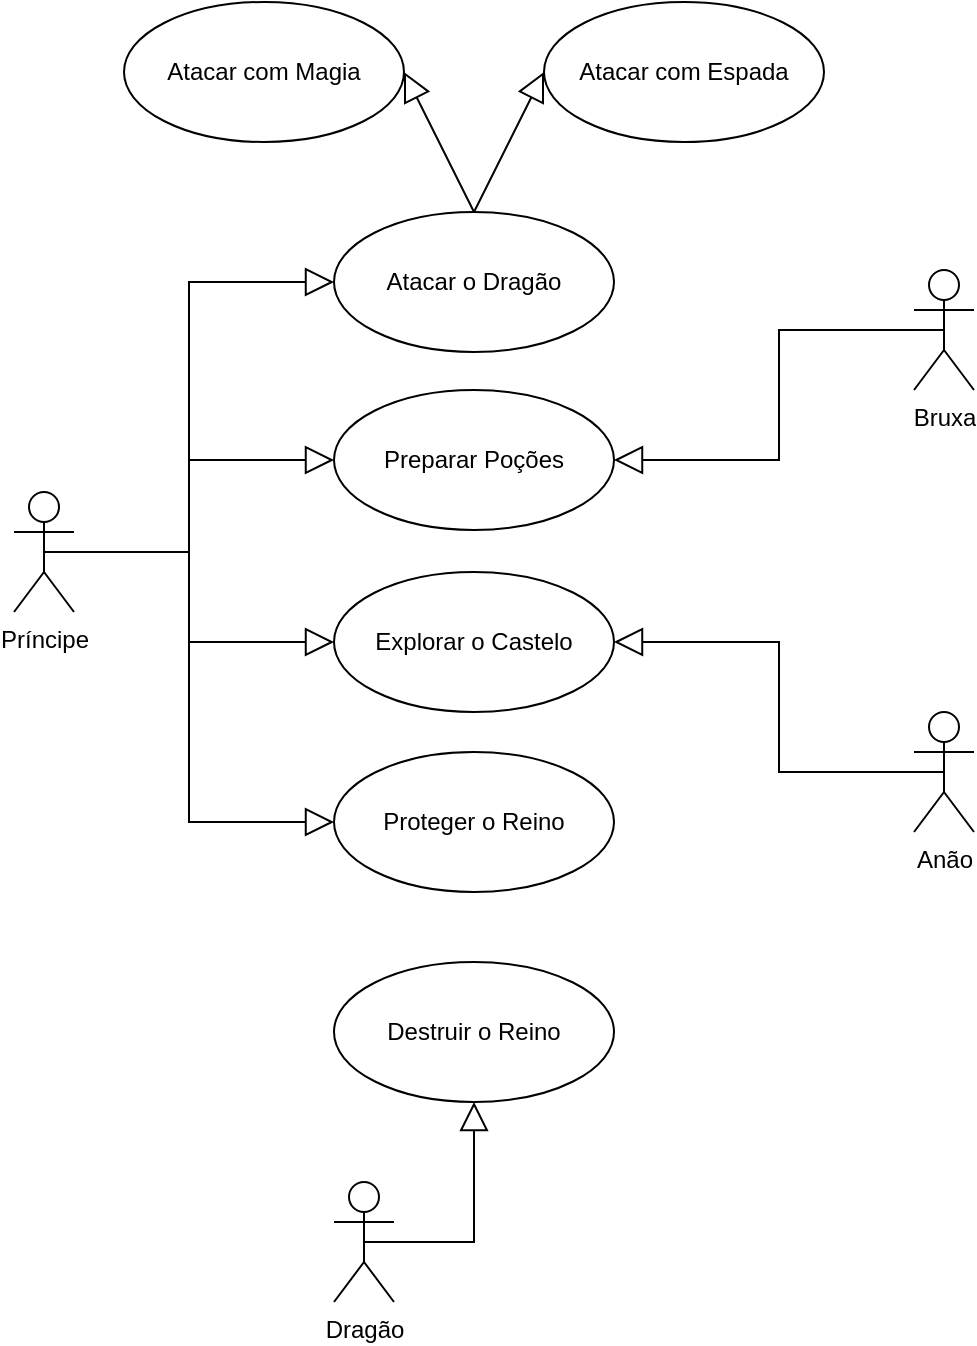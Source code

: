 <mxfile version="23.1.7" type="github">
  <diagram name="Página-1" id="avC786zAL0bjuAzoOXUr">
    <mxGraphModel dx="1434" dy="790" grid="1" gridSize="10" guides="1" tooltips="1" connect="1" arrows="1" fold="1" page="1" pageScale="1" pageWidth="827" pageHeight="1169" math="0" shadow="0">
      <root>
        <mxCell id="0" />
        <mxCell id="1" parent="0" />
        <mxCell id="HZizeV8N1P3aB0Bjn3fT-1" value="Príncipe" style="shape=umlActor;verticalLabelPosition=bottom;verticalAlign=top;html=1;outlineConnect=0;" vertex="1" parent="1">
          <mxGeometry x="174" y="555" width="30" height="60" as="geometry" />
        </mxCell>
        <mxCell id="HZizeV8N1P3aB0Bjn3fT-2" value="Bruxa" style="shape=umlActor;html=1;verticalLabelPosition=bottom;verticalAlign=top;align=center;" vertex="1" parent="1">
          <mxGeometry x="624" y="444" width="30" height="60" as="geometry" />
        </mxCell>
        <mxCell id="HZizeV8N1P3aB0Bjn3fT-3" value="Anão" style="shape=umlActor;html=1;verticalLabelPosition=bottom;verticalAlign=top;align=center;" vertex="1" parent="1">
          <mxGeometry x="624" y="665" width="30" height="60" as="geometry" />
        </mxCell>
        <mxCell id="HZizeV8N1P3aB0Bjn3fT-4" value="Atacar o Dragão" style="ellipse;whiteSpace=wrap;html=1;" vertex="1" parent="1">
          <mxGeometry x="334" y="415" width="140" height="70" as="geometry" />
        </mxCell>
        <mxCell id="HZizeV8N1P3aB0Bjn3fT-5" value="Preparar Poções" style="ellipse;whiteSpace=wrap;html=1;" vertex="1" parent="1">
          <mxGeometry x="334" y="504" width="140" height="70" as="geometry" />
        </mxCell>
        <mxCell id="HZizeV8N1P3aB0Bjn3fT-6" value="Explorar o Castelo" style="ellipse;whiteSpace=wrap;html=1;" vertex="1" parent="1">
          <mxGeometry x="334" y="595" width="140" height="70" as="geometry" />
        </mxCell>
        <mxCell id="HZizeV8N1P3aB0Bjn3fT-7" value="Proteger o Reino" style="ellipse;whiteSpace=wrap;html=1;" vertex="1" parent="1">
          <mxGeometry x="334" y="685" width="140" height="70" as="geometry" />
        </mxCell>
        <mxCell id="HZizeV8N1P3aB0Bjn3fT-8" value="" style="edgeStyle=elbowEdgeStyle;html=1;endArrow=block;endFill=0;endSize=12;verticalAlign=bottom;rounded=0;entryX=0;entryY=0.5;entryDx=0;entryDy=0;exitX=0.5;exitY=0.5;exitDx=0;exitDy=0;exitPerimeter=0;" edge="1" parent="1" source="HZizeV8N1P3aB0Bjn3fT-1" target="HZizeV8N1P3aB0Bjn3fT-4">
          <mxGeometry width="160" relative="1" as="geometry">
            <mxPoint x="254" y="490" as="sourcePoint" />
            <mxPoint x="474" y="490" as="targetPoint" />
          </mxGeometry>
        </mxCell>
        <mxCell id="HZizeV8N1P3aB0Bjn3fT-9" value="" style="edgeStyle=elbowEdgeStyle;html=1;endArrow=block;endFill=0;endSize=12;verticalAlign=bottom;rounded=0;exitX=0.5;exitY=0.5;exitDx=0;exitDy=0;exitPerimeter=0;entryX=0;entryY=0.5;entryDx=0;entryDy=0;" edge="1" parent="1" source="HZizeV8N1P3aB0Bjn3fT-1" target="HZizeV8N1P3aB0Bjn3fT-6">
          <mxGeometry width="160" relative="1" as="geometry">
            <mxPoint x="544" y="490" as="sourcePoint" />
            <mxPoint x="704" y="490" as="targetPoint" />
          </mxGeometry>
        </mxCell>
        <mxCell id="HZizeV8N1P3aB0Bjn3fT-10" value="" style="edgeStyle=elbowEdgeStyle;html=1;endArrow=block;endFill=0;endSize=12;verticalAlign=bottom;rounded=0;exitX=0.5;exitY=0.5;exitDx=0;exitDy=0;exitPerimeter=0;entryX=0;entryY=0.5;entryDx=0;entryDy=0;" edge="1" parent="1" source="HZizeV8N1P3aB0Bjn3fT-1" target="HZizeV8N1P3aB0Bjn3fT-7">
          <mxGeometry width="160" relative="1" as="geometry">
            <mxPoint x="264" y="650" as="sourcePoint" />
            <mxPoint x="424" y="650" as="targetPoint" />
          </mxGeometry>
        </mxCell>
        <mxCell id="HZizeV8N1P3aB0Bjn3fT-11" value="" style="edgeStyle=elbowEdgeStyle;html=1;endArrow=block;endFill=0;endSize=12;verticalAlign=bottom;rounded=0;exitX=0.5;exitY=0.5;exitDx=0;exitDy=0;exitPerimeter=0;entryX=1;entryY=0.5;entryDx=0;entryDy=0;" edge="1" parent="1" source="HZizeV8N1P3aB0Bjn3fT-2" target="HZizeV8N1P3aB0Bjn3fT-5">
          <mxGeometry width="160" relative="1" as="geometry">
            <mxPoint x="559" y="595" as="sourcePoint" />
            <mxPoint x="719" y="595" as="targetPoint" />
          </mxGeometry>
        </mxCell>
        <mxCell id="HZizeV8N1P3aB0Bjn3fT-12" value="" style="edgeStyle=elbowEdgeStyle;html=1;endArrow=block;endFill=0;endSize=12;verticalAlign=bottom;rounded=0;exitX=0.5;exitY=0.5;exitDx=0;exitDy=0;exitPerimeter=0;entryX=1;entryY=0.5;entryDx=0;entryDy=0;" edge="1" parent="1" source="HZizeV8N1P3aB0Bjn3fT-3" target="HZizeV8N1P3aB0Bjn3fT-6">
          <mxGeometry width="160" relative="1" as="geometry">
            <mxPoint x="484" y="790" as="sourcePoint" />
            <mxPoint x="644" y="790" as="targetPoint" />
          </mxGeometry>
        </mxCell>
        <mxCell id="HZizeV8N1P3aB0Bjn3fT-13" value="Dragão" style="shape=umlActor;html=1;verticalLabelPosition=bottom;verticalAlign=top;align=center;" vertex="1" parent="1">
          <mxGeometry x="334" y="900" width="30" height="60" as="geometry" />
        </mxCell>
        <mxCell id="HZizeV8N1P3aB0Bjn3fT-14" value="Destruir o Reino" style="ellipse;whiteSpace=wrap;html=1;" vertex="1" parent="1">
          <mxGeometry x="334" y="790" width="140" height="70" as="geometry" />
        </mxCell>
        <mxCell id="HZizeV8N1P3aB0Bjn3fT-15" value="" style="edgeStyle=orthogonalEdgeStyle;html=1;endArrow=block;endFill=0;endSize=12;verticalAlign=bottom;rounded=0;exitX=0.5;exitY=0.5;exitDx=0;exitDy=0;exitPerimeter=0;entryX=0.5;entryY=1;entryDx=0;entryDy=0;" edge="1" parent="1" source="HZizeV8N1P3aB0Bjn3fT-13" target="HZizeV8N1P3aB0Bjn3fT-14">
          <mxGeometry width="160" relative="1" as="geometry">
            <mxPoint x="464" y="960" as="sourcePoint" />
            <mxPoint x="624" y="960" as="targetPoint" />
            <Array as="points">
              <mxPoint x="404" y="930" />
            </Array>
          </mxGeometry>
        </mxCell>
        <mxCell id="HZizeV8N1P3aB0Bjn3fT-16" value="" style="edgeStyle=elbowEdgeStyle;html=1;endArrow=block;endFill=0;endSize=12;verticalAlign=bottom;rounded=0;exitX=0.5;exitY=0.5;exitDx=0;exitDy=0;exitPerimeter=0;entryX=0;entryY=0.5;entryDx=0;entryDy=0;" edge="1" parent="1" source="HZizeV8N1P3aB0Bjn3fT-1" target="HZizeV8N1P3aB0Bjn3fT-5">
          <mxGeometry width="160" relative="1" as="geometry">
            <mxPoint x="330" y="640" as="sourcePoint" />
            <mxPoint x="490" y="640" as="targetPoint" />
          </mxGeometry>
        </mxCell>
        <mxCell id="HZizeV8N1P3aB0Bjn3fT-17" value="Atacar com Magia" style="ellipse;whiteSpace=wrap;html=1;" vertex="1" parent="1">
          <mxGeometry x="229" y="310" width="140" height="70" as="geometry" />
        </mxCell>
        <mxCell id="HZizeV8N1P3aB0Bjn3fT-18" value="Atacar com Espada" style="ellipse;whiteSpace=wrap;html=1;" vertex="1" parent="1">
          <mxGeometry x="439" y="310" width="140" height="70" as="geometry" />
        </mxCell>
        <mxCell id="HZizeV8N1P3aB0Bjn3fT-19" value="" style="edgeStyle=none;html=1;endArrow=block;endFill=0;endSize=12;verticalAlign=bottom;rounded=0;exitX=0.5;exitY=0;exitDx=0;exitDy=0;entryX=1;entryY=0.5;entryDx=0;entryDy=0;" edge="1" parent="1" source="HZizeV8N1P3aB0Bjn3fT-4" target="HZizeV8N1P3aB0Bjn3fT-17">
          <mxGeometry width="160" relative="1" as="geometry">
            <mxPoint x="330" y="440" as="sourcePoint" />
            <mxPoint x="490" y="440" as="targetPoint" />
          </mxGeometry>
        </mxCell>
        <mxCell id="HZizeV8N1P3aB0Bjn3fT-20" value="" style="edgeStyle=none;html=1;endArrow=block;endFill=0;endSize=12;verticalAlign=bottom;rounded=0;exitX=0.5;exitY=0;exitDx=0;exitDy=0;entryX=0;entryY=0.5;entryDx=0;entryDy=0;" edge="1" parent="1" source="HZizeV8N1P3aB0Bjn3fT-4" target="HZizeV8N1P3aB0Bjn3fT-18">
          <mxGeometry width="160" relative="1" as="geometry">
            <mxPoint x="330" y="440" as="sourcePoint" />
            <mxPoint x="490" y="440" as="targetPoint" />
          </mxGeometry>
        </mxCell>
      </root>
    </mxGraphModel>
  </diagram>
</mxfile>
